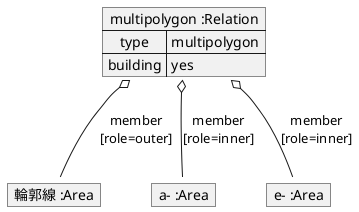 @startuml
map "multipolygon :Relation" as multipolygon {
 type => multipolygon
 building => yes
}

map "輪郭線 :Area" as outer {
}

map "a- :Area" as a {
}
map "e- :Area" as e {
}

multipolygon o-- outer : member\n[role=outer]
multipolygon o-- a : member\n[role=inner]
multipolygon o-- e : member\n[role=inner]
@enduml
